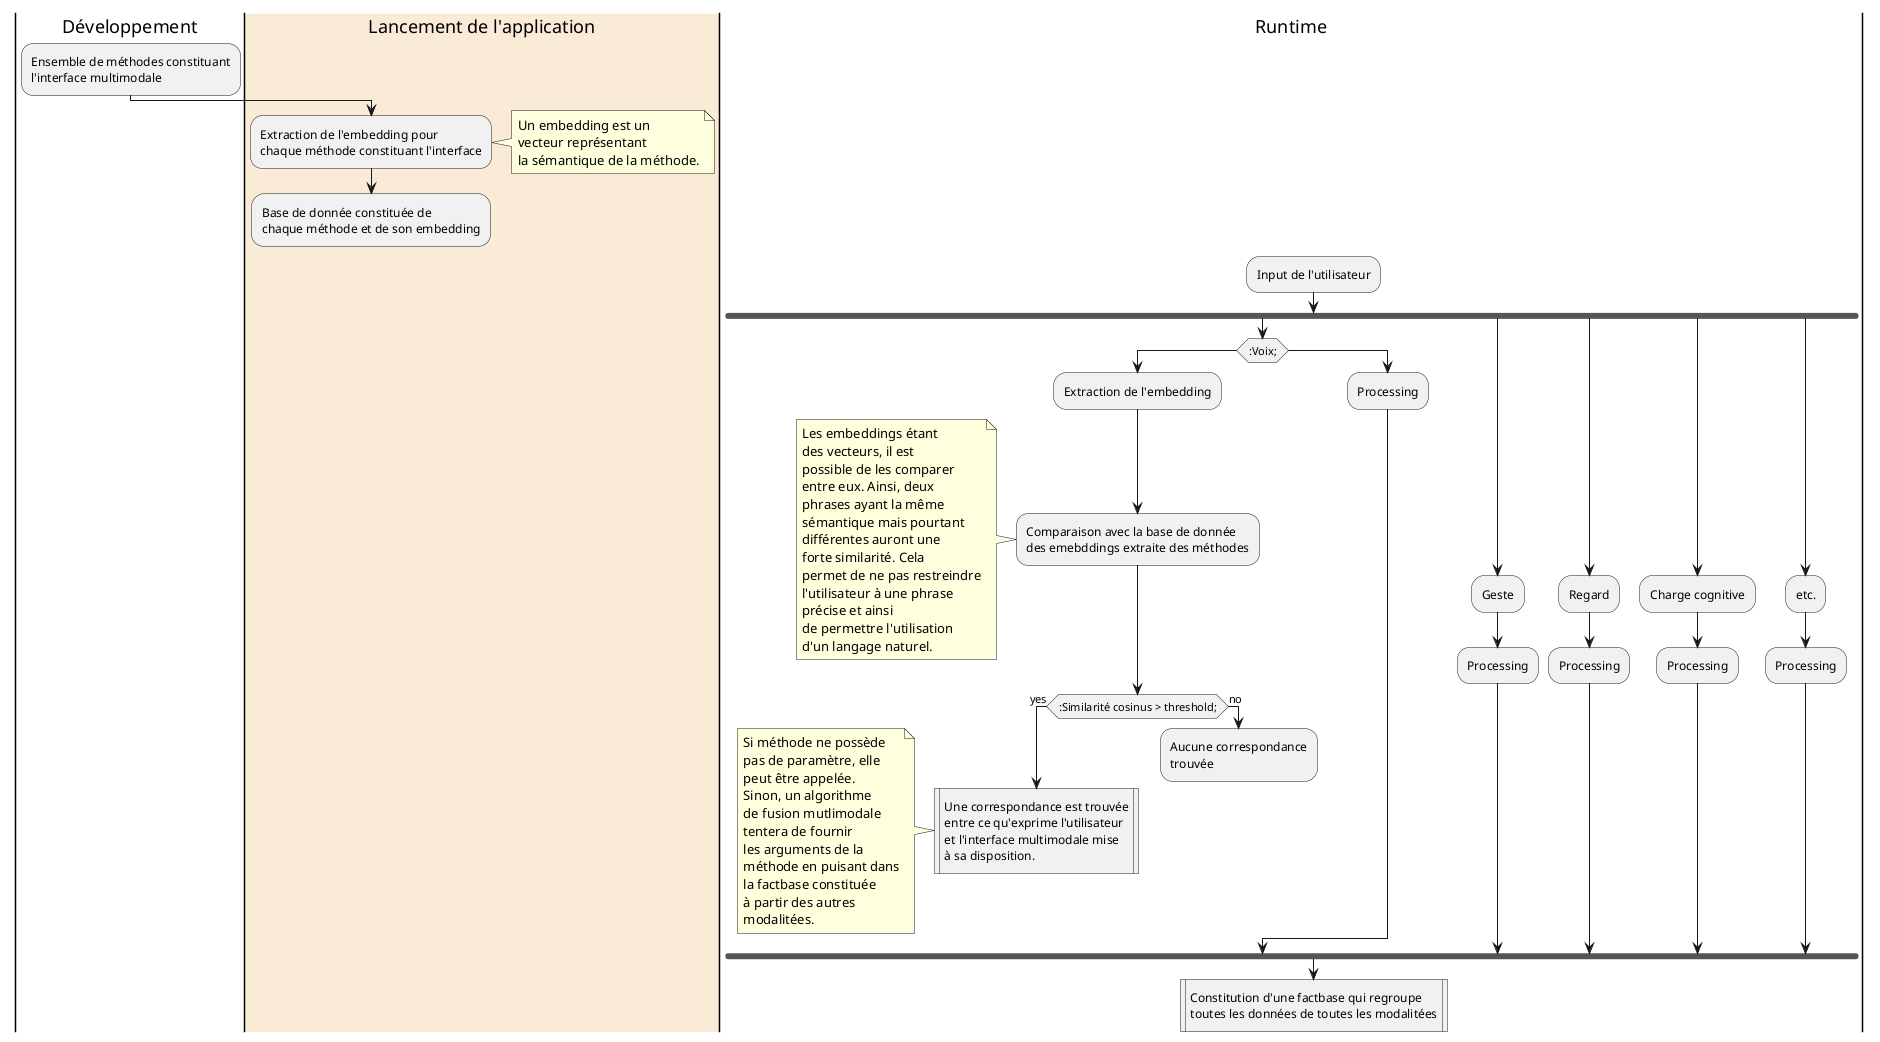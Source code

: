 @startuml


|Développement|

:Ensemble de méthodes constituant 
l'interface multimodale;
|#AntiqueWhite|Lancement de l'application|
:Extraction de l'embedding pour 
chaque méthode constituant l'interface;
note right
  Un embedding est un 
  vecteur représentant
  la sémantique de la méthode.
end note
:Base de donnée constituée de 
chaque méthode et de son embedding;
detach 

|Runtime|
:Input de l'utilisateur;
fork
    if (:Voix;) then
        :Extraction de l'embedding;
        :Comparaison avec la base de donnée 
        des emebddings extraite des méthodes;
        note left
            Les embeddings étant 
            des vecteurs, il est 
            possible de les comparer
            entre eux. Ainsi, deux
            phrases ayant la même
            sémantique mais pourtant
            différentes auront une
            forte similarité. Cela
            permet de ne pas restreindre
            l'utilisateur à une phrase
            précise et ainsi
            de permettre l'utilisation
            d'un langage naturel. 
        end note
        if (:Similarité cosinus > threshold;) then (yes)  
            :Une correspondance est trouvée 
            entre ce qu'exprime l'utilisateur
            et l'interface multimodale mise 
            à sa disposition.|
            note left
                Si méthode ne possède 
                pas de paramètre, elle
                peut être appelée.
                Sinon, un algorithme
                de fusion mutlimodale
                tentera de fournir 
                les arguments de la
                méthode en puisant dans
                la factbase constituée
                à partir des autres 
                modalitées.
            end note
            detach
        else (no) 
            :Aucune correspondance 
            trouvée;
        detach
        endif
    else 
        :Processing;
    endif
fork again
   :Geste;
   :Processing;
fork again
   :Regard;
   :Processing;
fork again
   :Charge cognitive;
   :Processing;
fork again
   :etc.;
   :Processing;
end fork
:Constitution d'une factbase qui regroupe 
toutes les données de toutes les modalitées|

@enduml